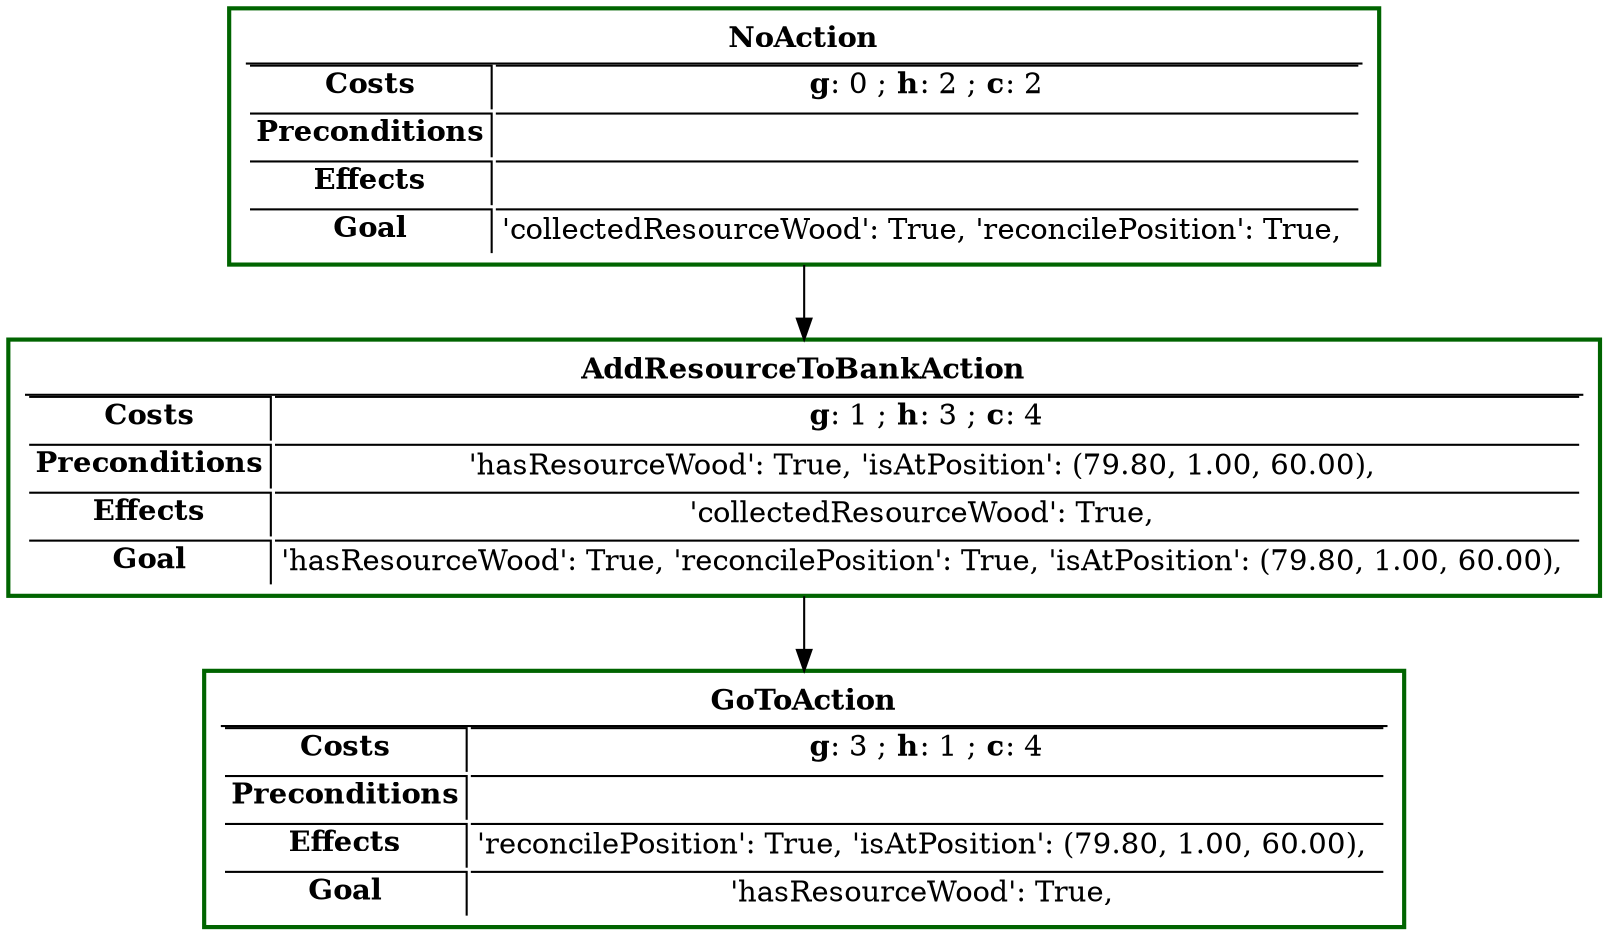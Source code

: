 
digraph {

node [shape=box]

945866188 [label=<
<table border='0' color='black' fontcolor='#F5F5F5'>
    <tr> <td colspan='2'><b>NoAction</b></td> </tr>
    <hr/>
    <tr align='left'> <td border='1' sides='rt'><b>Costs</b></td>           <td border='1' sides='t'><b>g</b>: 0 ; <b>h</b>: 2 ; <b>c</b>: 2</td> </tr>
    <tr align='left'> <td border='1' sides='rt'><b>Preconditions</b></td>   <td border='1' sides='t'></td> </tr>
    <tr align='left'> <td border='1' sides='rt'><b>Effects</b></td>         <td border='1' sides='t'></td> </tr>
    <tr align='left'> <td border='1' sides='rt'><b>Goal</b></td>            <td border='1' sides='t'>'collectedResourceWood': True, 'reconcilePosition': True, </td> </tr>
</table>
>]
410662746 [label=<
<table border='0' color='black' fontcolor='#F5F5F5'>
    <tr> <td colspan='2'><b>AddResourceToBankAction</b></td> </tr>
    <hr/>
    <tr align='left'> <td border='1' sides='rt'><b>Costs</b></td>           <td border='1' sides='t'><b>g</b>: 1 ; <b>h</b>: 3 ; <b>c</b>: 4</td> </tr>
    <tr align='left'> <td border='1' sides='rt'><b>Preconditions</b></td>   <td border='1' sides='t'>'hasResourceWood': True, 'isAtPosition': (79.80, 1.00, 60.00), </td> </tr>
    <tr align='left'> <td border='1' sides='rt'><b>Effects</b></td>         <td border='1' sides='t'>'collectedResourceWood': True, </td> </tr>
    <tr align='left'> <td border='1' sides='rt'><b>Goal</b></td>            <td border='1' sides='t'>'hasResourceWood': True, 'reconcilePosition': True, 'isAtPosition': (79.80, 1.00, 60.00), </td> </tr>
</table>
>]
-124540696 [label=<
<table border='0' color='black' fontcolor='#F5F5F5'>
    <tr> <td colspan='2'><b>GoToAction</b></td> </tr>
    <hr/>
    <tr align='left'> <td border='1' sides='rt'><b>Costs</b></td>           <td border='1' sides='t'><b>g</b>: 3 ; <b>h</b>: 1 ; <b>c</b>: 4</td> </tr>
    <tr align='left'> <td border='1' sides='rt'><b>Preconditions</b></td>   <td border='1' sides='t'></td> </tr>
    <tr align='left'> <td border='1' sides='rt'><b>Effects</b></td>         <td border='1' sides='t'>'reconcilePosition': True, 'isAtPosition': (79.80, 1.00, 60.00), </td> </tr>
    <tr align='left'> <td border='1' sides='rt'><b>Goal</b></td>            <td border='1' sides='t'>'hasResourceWood': True, </td> </tr>
</table>
>]
-124540696 [style="bold" color="darkgreen"]
410662746 [style="bold" color="darkgreen"]
945866188 [style="bold" color="darkgreen"]

945866188 -> 410662746
410662746 -> -124540696

}


